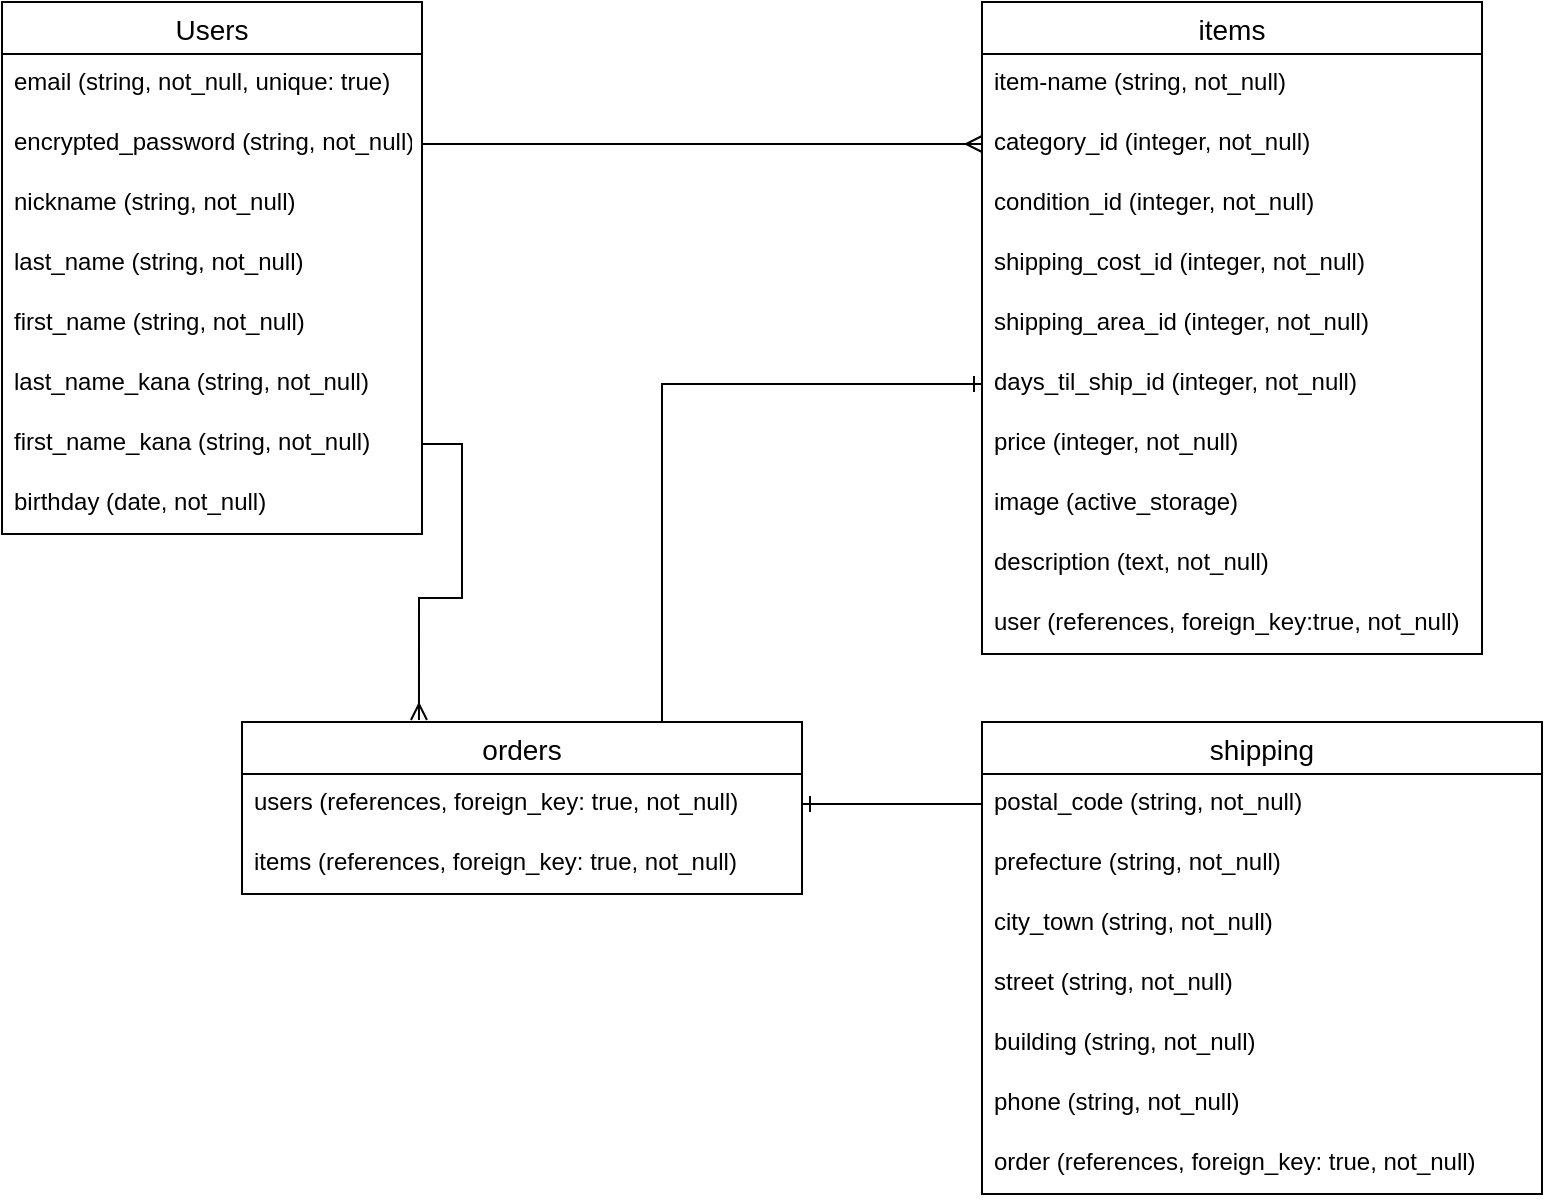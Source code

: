 <mxfile version="14.2.4" type="embed">
    <diagram id="3CIknndVIOyn-hMfpjOw" name="ページ1">
        <mxGraphModel dx="1208" dy="807" grid="1" gridSize="10" guides="1" tooltips="1" connect="1" arrows="1" fold="1" page="1" pageScale="1" pageWidth="850" pageHeight="1100" math="0" shadow="0">
            <root>
                <mxCell id="0"/>
                <mxCell id="1" parent="0"/>
                <mxCell id="5rQ3HnFur7m1eFnSS-5a-2" value="Users" style="swimlane;fontStyle=0;childLayout=stackLayout;horizontal=1;startSize=26;horizontalStack=0;resizeParent=1;resizeParentMax=0;resizeLast=0;collapsible=1;marginBottom=0;align=center;fontSize=14;" parent="1" vertex="1">
                    <mxGeometry x="30" y="60" width="210" height="266" as="geometry"/>
                </mxCell>
                <mxCell id="5rQ3HnFur7m1eFnSS-5a-3" value="email (string, not_null, unique: true)" style="text;strokeColor=none;fillColor=none;spacingLeft=4;spacingRight=4;overflow=hidden;rotatable=0;points=[[0,0.5],[1,0.5]];portConstraint=eastwest;fontSize=12;" parent="5rQ3HnFur7m1eFnSS-5a-2" vertex="1">
                    <mxGeometry y="26" width="210" height="30" as="geometry"/>
                </mxCell>
                <mxCell id="5rQ3HnFur7m1eFnSS-5a-4" value="encrypted_password (string, not_null)" style="text;strokeColor=none;fillColor=none;spacingLeft=4;spacingRight=4;overflow=hidden;rotatable=0;points=[[0,0.5],[1,0.5]];portConstraint=eastwest;fontSize=12;" parent="5rQ3HnFur7m1eFnSS-5a-2" vertex="1">
                    <mxGeometry y="56" width="210" height="30" as="geometry"/>
                </mxCell>
                <mxCell id="5rQ3HnFur7m1eFnSS-5a-5" value="nickname (string, not_null)" style="text;strokeColor=none;fillColor=none;spacingLeft=4;spacingRight=4;overflow=hidden;rotatable=0;points=[[0,0.5],[1,0.5]];portConstraint=eastwest;fontSize=12;" parent="5rQ3HnFur7m1eFnSS-5a-2" vertex="1">
                    <mxGeometry y="86" width="210" height="30" as="geometry"/>
                </mxCell>
                <mxCell id="5rQ3HnFur7m1eFnSS-5a-7" value="last_name (string, not_null)" style="text;strokeColor=none;fillColor=none;spacingLeft=4;spacingRight=4;overflow=hidden;rotatable=0;points=[[0,0.5],[1,0.5]];portConstraint=eastwest;fontSize=12;" parent="5rQ3HnFur7m1eFnSS-5a-2" vertex="1">
                    <mxGeometry y="116" width="210" height="30" as="geometry"/>
                </mxCell>
                <mxCell id="5rQ3HnFur7m1eFnSS-5a-8" value="first_name (string, not_null)" style="text;strokeColor=none;fillColor=none;spacingLeft=4;spacingRight=4;overflow=hidden;rotatable=0;points=[[0,0.5],[1,0.5]];portConstraint=eastwest;fontSize=12;" parent="5rQ3HnFur7m1eFnSS-5a-2" vertex="1">
                    <mxGeometry y="146" width="210" height="30" as="geometry"/>
                </mxCell>
                <mxCell id="5rQ3HnFur7m1eFnSS-5a-10" value="last_name_kana (string, not_null)" style="text;strokeColor=none;fillColor=none;spacingLeft=4;spacingRight=4;overflow=hidden;rotatable=0;points=[[0,0.5],[1,0.5]];portConstraint=eastwest;fontSize=12;" parent="5rQ3HnFur7m1eFnSS-5a-2" vertex="1">
                    <mxGeometry y="176" width="210" height="30" as="geometry"/>
                </mxCell>
                <mxCell id="5rQ3HnFur7m1eFnSS-5a-11" value="first_name_kana (string, not_null)" style="text;strokeColor=none;fillColor=none;spacingLeft=4;spacingRight=4;overflow=hidden;rotatable=0;points=[[0,0.5],[1,0.5]];portConstraint=eastwest;fontSize=12;" parent="5rQ3HnFur7m1eFnSS-5a-2" vertex="1">
                    <mxGeometry y="206" width="210" height="30" as="geometry"/>
                </mxCell>
                <mxCell id="5rQ3HnFur7m1eFnSS-5a-37" value="birthday (date, not_null)" style="text;strokeColor=none;fillColor=none;spacingLeft=4;spacingRight=4;overflow=hidden;rotatable=0;points=[[0,0.5],[1,0.5]];portConstraint=eastwest;fontSize=12;" parent="5rQ3HnFur7m1eFnSS-5a-2" vertex="1">
                    <mxGeometry y="236" width="210" height="30" as="geometry"/>
                </mxCell>
                <mxCell id="5rQ3HnFur7m1eFnSS-5a-6" style="edgeStyle=orthogonalEdgeStyle;rounded=0;orthogonalLoop=1;jettySize=auto;html=1;exitX=1;exitY=0.5;exitDx=0;exitDy=0;endArrow=ERmany;endFill=0;strokeWidth=1;entryX=0;entryY=0.5;entryDx=0;entryDy=0;" parent="1" source="5rQ3HnFur7m1eFnSS-5a-4" target="5rQ3HnFur7m1eFnSS-5a-14" edge="1">
                    <mxGeometry relative="1" as="geometry">
                        <mxPoint x="530" y="131" as="targetPoint"/>
                    </mxGeometry>
                </mxCell>
                <mxCell id="5rQ3HnFur7m1eFnSS-5a-12" value="items" style="swimlane;fontStyle=0;childLayout=stackLayout;horizontal=1;startSize=26;horizontalStack=0;resizeParent=1;resizeParentMax=0;resizeLast=0;collapsible=1;marginBottom=0;align=center;fontSize=14;" parent="1" vertex="1">
                    <mxGeometry x="520" y="60" width="250" height="326" as="geometry"/>
                </mxCell>
                <mxCell id="5rQ3HnFur7m1eFnSS-5a-13" value="item-name (string, not_null)" style="text;strokeColor=none;fillColor=none;spacingLeft=4;spacingRight=4;overflow=hidden;rotatable=0;points=[[0,0.5],[1,0.5]];portConstraint=eastwest;fontSize=12;" parent="5rQ3HnFur7m1eFnSS-5a-12" vertex="1">
                    <mxGeometry y="26" width="250" height="30" as="geometry"/>
                </mxCell>
                <mxCell id="5rQ3HnFur7m1eFnSS-5a-14" value="category_id (integer, not_null)" style="text;strokeColor=none;fillColor=none;spacingLeft=4;spacingRight=4;overflow=hidden;rotatable=0;points=[[0,0.5],[1,0.5]];portConstraint=eastwest;fontSize=12;" parent="5rQ3HnFur7m1eFnSS-5a-12" vertex="1">
                    <mxGeometry y="56" width="250" height="30" as="geometry"/>
                </mxCell>
                <mxCell id="5rQ3HnFur7m1eFnSS-5a-15" value="condition_id (integer, not_null)" style="text;strokeColor=none;fillColor=none;spacingLeft=4;spacingRight=4;overflow=hidden;rotatable=0;points=[[0,0.5],[1,0.5]];portConstraint=eastwest;fontSize=12;" parent="5rQ3HnFur7m1eFnSS-5a-12" vertex="1">
                    <mxGeometry y="86" width="250" height="30" as="geometry"/>
                </mxCell>
                <mxCell id="5rQ3HnFur7m1eFnSS-5a-16" value="shipping_cost_id (integer, not_null)" style="text;strokeColor=none;fillColor=none;spacingLeft=4;spacingRight=4;overflow=hidden;rotatable=0;points=[[0,0.5],[1,0.5]];portConstraint=eastwest;fontSize=12;" parent="5rQ3HnFur7m1eFnSS-5a-12" vertex="1">
                    <mxGeometry y="116" width="250" height="30" as="geometry"/>
                </mxCell>
                <mxCell id="5rQ3HnFur7m1eFnSS-5a-17" value="shipping_area_id (integer, not_null)" style="text;strokeColor=none;fillColor=none;spacingLeft=4;spacingRight=4;overflow=hidden;rotatable=0;points=[[0,0.5],[1,0.5]];portConstraint=eastwest;fontSize=12;" parent="5rQ3HnFur7m1eFnSS-5a-12" vertex="1">
                    <mxGeometry y="146" width="250" height="30" as="geometry"/>
                </mxCell>
                <mxCell id="5rQ3HnFur7m1eFnSS-5a-18" value="days_til_ship_id (integer, not_null)" style="text;strokeColor=none;fillColor=none;spacingLeft=4;spacingRight=4;overflow=hidden;rotatable=0;points=[[0,0.5],[1,0.5]];portConstraint=eastwest;fontSize=12;" parent="5rQ3HnFur7m1eFnSS-5a-12" vertex="1">
                    <mxGeometry y="176" width="250" height="30" as="geometry"/>
                </mxCell>
                <mxCell id="5rQ3HnFur7m1eFnSS-5a-19" value="price (integer, not_null)" style="text;strokeColor=none;fillColor=none;spacingLeft=4;spacingRight=4;overflow=hidden;rotatable=0;points=[[0,0.5],[1,0.5]];portConstraint=eastwest;fontSize=12;" parent="5rQ3HnFur7m1eFnSS-5a-12" vertex="1">
                    <mxGeometry y="206" width="250" height="30" as="geometry"/>
                </mxCell>
                <mxCell id="5rQ3HnFur7m1eFnSS-5a-21" value="image (active_storage)" style="text;strokeColor=none;fillColor=none;spacingLeft=4;spacingRight=4;overflow=hidden;rotatable=0;points=[[0,0.5],[1,0.5]];portConstraint=eastwest;fontSize=12;" parent="5rQ3HnFur7m1eFnSS-5a-12" vertex="1">
                    <mxGeometry y="236" width="250" height="30" as="geometry"/>
                </mxCell>
                <mxCell id="2" value="description (text, not_null)" style="text;strokeColor=none;fillColor=none;spacingLeft=4;spacingRight=4;overflow=hidden;rotatable=0;points=[[0,0.5],[1,0.5]];portConstraint=eastwest;fontSize=12;" vertex="1" parent="5rQ3HnFur7m1eFnSS-5a-12">
                    <mxGeometry y="266" width="250" height="30" as="geometry"/>
                </mxCell>
                <mxCell id="8" value="user (references, foreign_key:true, not_null)" style="text;strokeColor=none;fillColor=none;spacingLeft=4;spacingRight=4;overflow=hidden;rotatable=0;points=[[0,0.5],[1,0.5]];portConstraint=eastwest;fontSize=12;" vertex="1" parent="5rQ3HnFur7m1eFnSS-5a-12">
                    <mxGeometry y="296" width="250" height="30" as="geometry"/>
                </mxCell>
                <mxCell id="5rQ3HnFur7m1eFnSS-5a-22" value="shipping" style="swimlane;fontStyle=0;childLayout=stackLayout;horizontal=1;startSize=26;horizontalStack=0;resizeParent=1;resizeParentMax=0;resizeLast=0;collapsible=1;marginBottom=0;align=center;fontSize=14;" parent="1" vertex="1">
                    <mxGeometry x="520" y="420" width="280" height="236" as="geometry"/>
                </mxCell>
                <mxCell id="5rQ3HnFur7m1eFnSS-5a-24" value="postal_code (string, not_null)" style="text;strokeColor=none;fillColor=none;spacingLeft=4;spacingRight=4;overflow=hidden;rotatable=0;points=[[0,0.5],[1,0.5]];portConstraint=eastwest;fontSize=12;" parent="5rQ3HnFur7m1eFnSS-5a-22" vertex="1">
                    <mxGeometry y="26" width="280" height="30" as="geometry"/>
                </mxCell>
                <mxCell id="5rQ3HnFur7m1eFnSS-5a-25" value="prefecture (string, not_null)" style="text;strokeColor=none;fillColor=none;spacingLeft=4;spacingRight=4;overflow=hidden;rotatable=0;points=[[0,0.5],[1,0.5]];portConstraint=eastwest;fontSize=12;" parent="5rQ3HnFur7m1eFnSS-5a-22" vertex="1">
                    <mxGeometry y="56" width="280" height="30" as="geometry"/>
                </mxCell>
                <mxCell id="5rQ3HnFur7m1eFnSS-5a-26" value="city_town (string, not_null)" style="text;strokeColor=none;fillColor=none;spacingLeft=4;spacingRight=4;overflow=hidden;rotatable=0;points=[[0,0.5],[1,0.5]];portConstraint=eastwest;fontSize=12;" parent="5rQ3HnFur7m1eFnSS-5a-22" vertex="1">
                    <mxGeometry y="86" width="280" height="30" as="geometry"/>
                </mxCell>
                <mxCell id="5rQ3HnFur7m1eFnSS-5a-27" value="street (string, not_null)" style="text;strokeColor=none;fillColor=none;spacingLeft=4;spacingRight=4;overflow=hidden;rotatable=0;points=[[0,0.5],[1,0.5]];portConstraint=eastwest;fontSize=12;" parent="5rQ3HnFur7m1eFnSS-5a-22" vertex="1">
                    <mxGeometry y="116" width="280" height="30" as="geometry"/>
                </mxCell>
                <mxCell id="5rQ3HnFur7m1eFnSS-5a-28" value="building (string, not_null)" style="text;strokeColor=none;fillColor=none;spacingLeft=4;spacingRight=4;overflow=hidden;rotatable=0;points=[[0,0.5],[1,0.5]];portConstraint=eastwest;fontSize=12;" parent="5rQ3HnFur7m1eFnSS-5a-22" vertex="1">
                    <mxGeometry y="146" width="280" height="30" as="geometry"/>
                </mxCell>
                <mxCell id="5rQ3HnFur7m1eFnSS-5a-29" value="phone (string, not_null)" style="text;strokeColor=none;fillColor=none;spacingLeft=4;spacingRight=4;overflow=hidden;rotatable=0;points=[[0,0.5],[1,0.5]];portConstraint=eastwest;fontSize=12;" parent="5rQ3HnFur7m1eFnSS-5a-22" vertex="1">
                    <mxGeometry y="176" width="280" height="30" as="geometry"/>
                </mxCell>
                <mxCell id="9" value="order (references, foreign_key: true, not_null)" style="text;strokeColor=none;fillColor=none;spacingLeft=4;spacingRight=4;overflow=hidden;rotatable=0;points=[[0,0.5],[1,0.5]];portConstraint=eastwest;fontSize=12;" vertex="1" parent="5rQ3HnFur7m1eFnSS-5a-22">
                    <mxGeometry y="206" width="280" height="30" as="geometry"/>
                </mxCell>
                <mxCell id="3" style="edgeStyle=orthogonalEdgeStyle;rounded=0;orthogonalLoop=1;jettySize=auto;html=1;exitX=0.75;exitY=0;exitDx=0;exitDy=0;entryX=0;entryY=0.5;entryDx=0;entryDy=0;endArrow=ERone;endFill=0;" edge="1" parent="1" source="5rQ3HnFur7m1eFnSS-5a-33" target="5rQ3HnFur7m1eFnSS-5a-18">
                    <mxGeometry relative="1" as="geometry"/>
                </mxCell>
                <mxCell id="5rQ3HnFur7m1eFnSS-5a-33" value="orders" style="swimlane;fontStyle=0;childLayout=stackLayout;horizontal=1;startSize=26;horizontalStack=0;resizeParent=1;resizeParentMax=0;resizeLast=0;collapsible=1;marginBottom=0;align=center;fontSize=14;" parent="1" vertex="1">
                    <mxGeometry x="150" y="420" width="280" height="86" as="geometry"/>
                </mxCell>
                <mxCell id="5rQ3HnFur7m1eFnSS-5a-35" value="users (references, foreign_key: true, not_null)" style="text;strokeColor=none;fillColor=none;spacingLeft=4;spacingRight=4;overflow=hidden;rotatable=0;points=[[0,0.5],[1,0.5]];portConstraint=eastwest;fontSize=12;" parent="5rQ3HnFur7m1eFnSS-5a-33" vertex="1">
                    <mxGeometry y="26" width="280" height="30" as="geometry"/>
                </mxCell>
                <mxCell id="5rQ3HnFur7m1eFnSS-5a-36" value="items (references, foreign_key: true, not_null)" style="text;strokeColor=none;fillColor=none;spacingLeft=4;spacingRight=4;overflow=hidden;rotatable=0;points=[[0,0.5],[1,0.5]];portConstraint=eastwest;fontSize=12;" parent="5rQ3HnFur7m1eFnSS-5a-33" vertex="1">
                    <mxGeometry y="56" width="280" height="30" as="geometry"/>
                </mxCell>
                <mxCell id="5" style="edgeStyle=orthogonalEdgeStyle;rounded=0;orthogonalLoop=1;jettySize=auto;html=1;exitX=1;exitY=0.5;exitDx=0;exitDy=0;entryX=0.316;entryY=-0.012;entryDx=0;entryDy=0;entryPerimeter=0;endArrow=ERmany;endFill=0;" edge="1" parent="1" source="5rQ3HnFur7m1eFnSS-5a-11" target="5rQ3HnFur7m1eFnSS-5a-33">
                    <mxGeometry relative="1" as="geometry"/>
                </mxCell>
                <mxCell id="7" style="edgeStyle=orthogonalEdgeStyle;rounded=0;orthogonalLoop=1;jettySize=auto;html=1;exitX=0;exitY=0.5;exitDx=0;exitDy=0;entryX=1;entryY=0.5;entryDx=0;entryDy=0;endArrow=ERone;endFill=0;" edge="1" parent="1" source="5rQ3HnFur7m1eFnSS-5a-24" target="5rQ3HnFur7m1eFnSS-5a-35">
                    <mxGeometry relative="1" as="geometry"/>
                </mxCell>
            </root>
        </mxGraphModel>
    </diagram>
</mxfile>